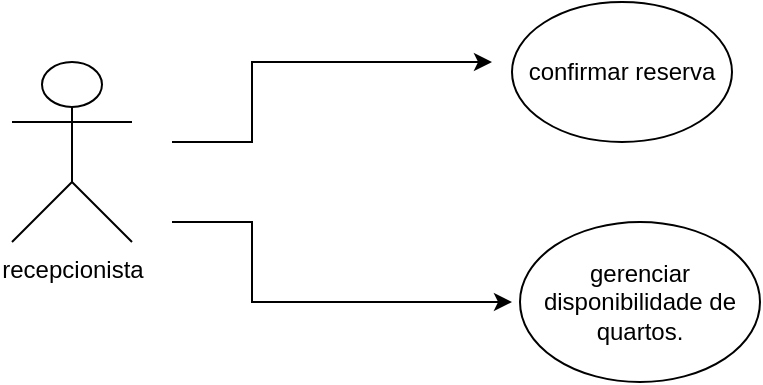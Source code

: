 <mxfile version="26.0.16" pages="3">
  <diagram name="Página-1" id="USqB85JAhHIYaIEHUkp1">
    <mxGraphModel dx="880" dy="460" grid="1" gridSize="10" guides="1" tooltips="1" connect="1" arrows="1" fold="1" page="1" pageScale="1" pageWidth="827" pageHeight="1169" math="0" shadow="0">
      <root>
        <mxCell id="0" />
        <mxCell id="1" parent="0" />
        <mxCell id="pZvYcpTiggCuSy6utYq2-1" value="recepcionista" style="shape=umlActor;verticalLabelPosition=bottom;verticalAlign=top;html=1;outlineConnect=0;" vertex="1" parent="1">
          <mxGeometry x="160" y="160" width="60" height="90" as="geometry" />
        </mxCell>
        <mxCell id="pZvYcpTiggCuSy6utYq2-3" value="" style="endArrow=classic;html=1;rounded=0;" edge="1" parent="1">
          <mxGeometry width="50" height="50" relative="1" as="geometry">
            <mxPoint x="240" y="200" as="sourcePoint" />
            <mxPoint x="400" y="160" as="targetPoint" />
            <Array as="points">
              <mxPoint x="280" y="200" />
              <mxPoint x="280" y="160" />
            </Array>
          </mxGeometry>
        </mxCell>
        <mxCell id="pZvYcpTiggCuSy6utYq2-4" value="" style="endArrow=classic;html=1;rounded=0;" edge="1" parent="1">
          <mxGeometry width="50" height="50" relative="1" as="geometry">
            <mxPoint x="240" y="240" as="sourcePoint" />
            <mxPoint x="410" y="280" as="targetPoint" />
            <Array as="points">
              <mxPoint x="280" y="240" />
              <mxPoint x="280" y="280" />
            </Array>
          </mxGeometry>
        </mxCell>
        <mxCell id="pZvYcpTiggCuSy6utYq2-5" value="confirmar reserva" style="ellipse;whiteSpace=wrap;html=1;" vertex="1" parent="1">
          <mxGeometry x="410" y="130" width="110" height="70" as="geometry" />
        </mxCell>
        <mxCell id="pZvYcpTiggCuSy6utYq2-7" value="gerenciar disponibilidade de quartos." style="ellipse;whiteSpace=wrap;html=1;" vertex="1" parent="1">
          <mxGeometry x="414" y="240" width="120" height="80" as="geometry" />
        </mxCell>
      </root>
    </mxGraphModel>
  </diagram>
  <diagram id="XNjQvpVmT3V5rXWXSQ-f" name="Página-2">
    <mxGraphModel dx="926" dy="484" grid="1" gridSize="10" guides="1" tooltips="1" connect="1" arrows="1" fold="1" page="1" pageScale="1" pageWidth="827" pageHeight="1169" math="0" shadow="0">
      <root>
        <mxCell id="0" />
        <mxCell id="1" parent="0" />
        <mxCell id="uoWgtW6yrU-q-AiSB6bK-1" value="cliente" style="shape=umlActor;verticalLabelPosition=bottom;verticalAlign=top;html=1;outlineConnect=0;" vertex="1" parent="1">
          <mxGeometry x="120" y="170" width="60" height="120" as="geometry" />
        </mxCell>
        <mxCell id="uoWgtW6yrU-q-AiSB6bK-2" value="" style="endArrow=classic;html=1;rounded=0;" edge="1" parent="1">
          <mxGeometry width="50" height="50" relative="1" as="geometry">
            <mxPoint x="200" y="200" as="sourcePoint" />
            <mxPoint x="370" y="160" as="targetPoint" />
            <Array as="points">
              <mxPoint x="280" y="200" />
              <mxPoint x="280" y="160" />
            </Array>
          </mxGeometry>
        </mxCell>
        <mxCell id="uoWgtW6yrU-q-AiSB6bK-3" value="" style="endArrow=classic;html=1;rounded=0;" edge="1" parent="1">
          <mxGeometry width="50" height="50" relative="1" as="geometry">
            <mxPoint x="200" y="280" as="sourcePoint" />
            <mxPoint x="380" y="320" as="targetPoint" />
            <Array as="points">
              <mxPoint x="280" y="280" />
              <mxPoint x="280" y="320" />
            </Array>
          </mxGeometry>
        </mxCell>
        <mxCell id="uoWgtW6yrU-q-AiSB6bK-4" value="fazer reservas&amp;nbsp;" style="ellipse;whiteSpace=wrap;html=1;" vertex="1" parent="1">
          <mxGeometry x="370" y="120" width="120" height="80" as="geometry" />
        </mxCell>
        <mxCell id="uoWgtW6yrU-q-AiSB6bK-5" value="cancelar reservas&amp;nbsp;" style="ellipse;whiteSpace=wrap;html=1;" vertex="1" parent="1">
          <mxGeometry x="380" y="280" width="120" height="80" as="geometry" />
        </mxCell>
      </root>
    </mxGraphModel>
  </diagram>
  <diagram id="TLcdNfWxuY86AsK5ht5u" name="Página-3">
    <mxGraphModel dx="880" dy="460" grid="1" gridSize="10" guides="1" tooltips="1" connect="1" arrows="1" fold="1" page="1" pageScale="1" pageWidth="827" pageHeight="1169" math="0" shadow="0">
      <root>
        <mxCell id="0" />
        <mxCell id="1" parent="0" />
        <mxCell id="dKD5Vy5ZVooMi539AVRN-1" value="cliente" style="shape=umlActor;verticalLabelPosition=bottom;verticalAlign=top;html=1;outlineConnect=0;" vertex="1" parent="1">
          <mxGeometry x="90" y="160" width="80" height="140" as="geometry" />
        </mxCell>
        <mxCell id="dKD5Vy5ZVooMi539AVRN-2" value="" style="endArrow=none;html=1;rounded=0;" edge="1" parent="1" target="dKD5Vy5ZVooMi539AVRN-3">
          <mxGeometry width="50" height="50" relative="1" as="geometry">
            <mxPoint x="180" y="160" as="sourcePoint" />
            <mxPoint x="260" y="120" as="targetPoint" />
            <Array as="points">
              <mxPoint x="260" y="120" />
            </Array>
          </mxGeometry>
        </mxCell>
        <mxCell id="dKD5Vy5ZVooMi539AVRN-3" value="navegar pelo catálogo" style="ellipse;whiteSpace=wrap;html=1;" vertex="1" parent="1">
          <mxGeometry x="260" y="70" width="120" height="80" as="geometry" />
        </mxCell>
        <mxCell id="dKD5Vy5ZVooMi539AVRN-4" value="" style="endArrow=none;html=1;rounded=0;" edge="1" parent="1">
          <mxGeometry width="50" height="50" relative="1" as="geometry">
            <mxPoint x="200" y="200" as="sourcePoint" />
            <mxPoint x="340" y="200" as="targetPoint" />
          </mxGeometry>
        </mxCell>
        <mxCell id="dKD5Vy5ZVooMi539AVRN-5" value="colocar item no carrinho&amp;nbsp;" style="ellipse;whiteSpace=wrap;html=1;" vertex="1" parent="1">
          <mxGeometry x="340" y="160" width="120" height="80" as="geometry" />
        </mxCell>
        <mxCell id="dKD5Vy5ZVooMi539AVRN-6" value="" style="endArrow=none;html=1;rounded=0;" edge="1" parent="1">
          <mxGeometry width="50" height="50" relative="1" as="geometry">
            <mxPoint x="340" y="410" as="sourcePoint" />
            <mxPoint x="200" y="250" as="targetPoint" />
          </mxGeometry>
        </mxCell>
        <mxCell id="dKD5Vy5ZVooMi539AVRN-7" value="finalizar compra&amp;nbsp;" style="ellipse;whiteSpace=wrap;html=1;" vertex="1" parent="1">
          <mxGeometry x="350" y="370" width="120" height="80" as="geometry" />
        </mxCell>
        <mxCell id="dKD5Vy5ZVooMi539AVRN-8" value="" style="endArrow=none;dashed=1;html=1;dashPattern=1 3;strokeWidth=2;rounded=0;" edge="1" parent="1">
          <mxGeometry width="50" height="50" relative="1" as="geometry">
            <mxPoint x="400" y="320" as="sourcePoint" />
            <mxPoint x="400" y="360" as="targetPoint" />
          </mxGeometry>
        </mxCell>
        <mxCell id="dKD5Vy5ZVooMi539AVRN-9" value="informa endereço" style="ellipse;whiteSpace=wrap;html=1;" vertex="1" parent="1">
          <mxGeometry x="350" y="250" width="120" height="70" as="geometry" />
        </mxCell>
        <mxCell id="dKD5Vy5ZVooMi539AVRN-10" value="" style="endArrow=none;dashed=1;html=1;dashPattern=1 3;strokeWidth=2;rounded=0;" edge="1" parent="1">
          <mxGeometry width="50" height="50" relative="1" as="geometry">
            <mxPoint x="480" y="380" as="sourcePoint" />
            <mxPoint x="540" y="260" as="targetPoint" />
          </mxGeometry>
        </mxCell>
        <mxCell id="dKD5Vy5ZVooMi539AVRN-11" value="preencher dados do cartão de crédito" style="ellipse;whiteSpace=wrap;html=1;" vertex="1" parent="1">
          <mxGeometry x="500" y="160" width="120" height="80" as="geometry" />
        </mxCell>
        <mxCell id="dKD5Vy5ZVooMi539AVRN-12" value="" style="endArrow=none;dashed=1;html=1;dashPattern=1 3;strokeWidth=2;rounded=0;" edge="1" parent="1" target="dKD5Vy5ZVooMi539AVRN-13">
          <mxGeometry width="50" height="50" relative="1" as="geometry">
            <mxPoint x="630" y="210" as="sourcePoint" />
            <mxPoint x="710" y="210" as="targetPoint" />
          </mxGeometry>
        </mxCell>
        <mxCell id="dKD5Vy5ZVooMi539AVRN-13" value="verificar dados do cartão de crédito" style="ellipse;whiteSpace=wrap;html=1;" vertex="1" parent="1">
          <mxGeometry x="760" y="170" width="120" height="80" as="geometry" />
        </mxCell>
        <mxCell id="dKD5Vy5ZVooMi539AVRN-14" value="" style="endArrow=none;dashed=1;html=1;dashPattern=1 3;strokeWidth=2;rounded=0;" edge="1" parent="1">
          <mxGeometry width="50" height="50" relative="1" as="geometry">
            <mxPoint x="500" y="420" as="sourcePoint" />
            <mxPoint x="640" y="420" as="targetPoint" />
          </mxGeometry>
        </mxCell>
        <mxCell id="dKD5Vy5ZVooMi539AVRN-15" value="faturar compra&amp;nbsp;" style="ellipse;whiteSpace=wrap;html=1;" vertex="1" parent="1">
          <mxGeometry x="650" y="380" width="120" height="80" as="geometry" />
        </mxCell>
        <mxCell id="dKD5Vy5ZVooMi539AVRN-16" value="sistema." style="shape=umlActor;verticalLabelPosition=bottom;verticalAlign=top;html=1;outlineConnect=0;" vertex="1" parent="1">
          <mxGeometry x="970" y="290" width="70" height="100" as="geometry" />
        </mxCell>
        <mxCell id="dKD5Vy5ZVooMi539AVRN-18" value="" style="endArrow=none;dashed=1;html=1;dashPattern=1 3;strokeWidth=2;rounded=0;" edge="1" parent="1">
          <mxGeometry width="50" height="50" relative="1" as="geometry">
            <mxPoint x="970" y="280" as="sourcePoint" />
            <mxPoint x="890" y="230" as="targetPoint" />
          </mxGeometry>
        </mxCell>
        <mxCell id="dKD5Vy5ZVooMi539AVRN-19" value="" style="endArrow=none;dashed=1;html=1;dashPattern=1 3;strokeWidth=2;rounded=0;" edge="1" parent="1">
          <mxGeometry width="50" height="50" relative="1" as="geometry">
            <mxPoint x="800" y="420" as="sourcePoint" />
            <mxPoint x="950" y="340" as="targetPoint" />
          </mxGeometry>
        </mxCell>
        <mxCell id="dKD5Vy5ZVooMi539AVRN-20" value="" style="endArrow=none;dashed=1;html=1;dashPattern=1 3;strokeWidth=2;rounded=0;" edge="1" parent="1">
          <mxGeometry width="50" height="50" relative="1" as="geometry">
            <mxPoint x="840" y="490" as="sourcePoint" />
            <mxPoint x="960" y="400" as="targetPoint" />
          </mxGeometry>
        </mxCell>
        <mxCell id="dKD5Vy5ZVooMi539AVRN-22" value="enviar e-mail" style="ellipse;whiteSpace=wrap;html=1;" vertex="1" parent="1">
          <mxGeometry x="720" y="480" width="120" height="80" as="geometry" />
        </mxCell>
      </root>
    </mxGraphModel>
  </diagram>
</mxfile>
